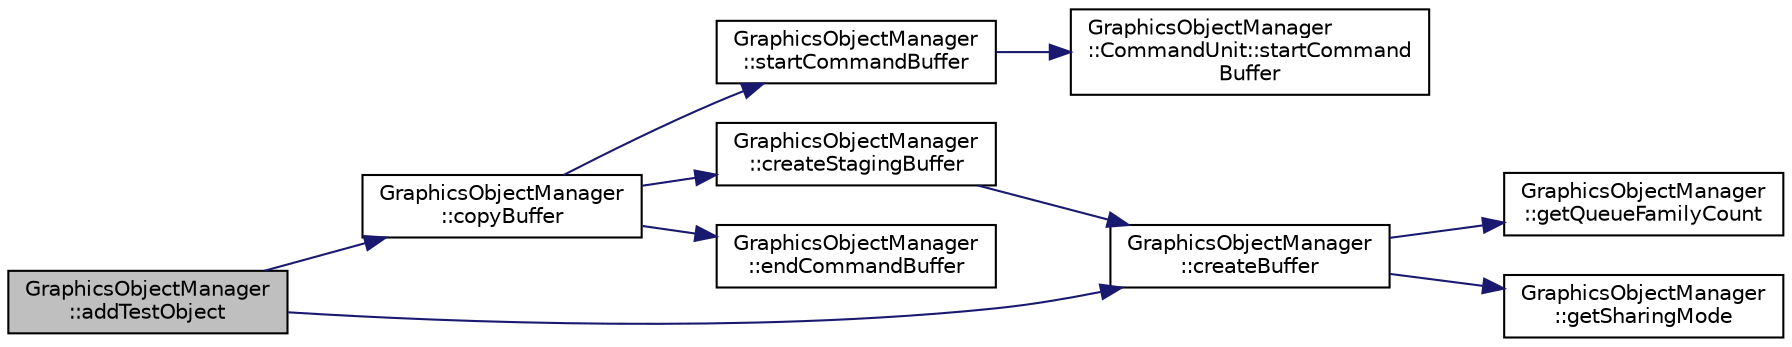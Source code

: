 digraph "GraphicsObjectManager::addTestObject"
{
 // LATEX_PDF_SIZE
  edge [fontname="Helvetica",fontsize="10",labelfontname="Helvetica",labelfontsize="10"];
  node [fontname="Helvetica",fontsize="10",shape=record];
  rankdir="LR";
  Node1 [label="GraphicsObjectManager\l::addTestObject",height=0.2,width=0.4,color="black", fillcolor="grey75", style="filled", fontcolor="black",tooltip="Adds a test object to the buffer manager."];
  Node1 -> Node2 [color="midnightblue",fontsize="10",style="solid",fontname="Helvetica"];
  Node2 [label="GraphicsObjectManager\l::copyBuffer",height=0.2,width=0.4,color="black", fillcolor="white", style="filled",URL="$classGraphicsObjectManager.html#a149cc91ffc0073433e4c3734eb80c8b9",tooltip="Copies the given data to the given buffer."];
  Node2 -> Node3 [color="midnightblue",fontsize="10",style="solid",fontname="Helvetica"];
  Node3 [label="GraphicsObjectManager\l::createStagingBuffer",height=0.2,width=0.4,color="black", fillcolor="white", style="filled",URL="$classGraphicsObjectManager.html#a0f54e4c067ab0dea4897191617d9a722",tooltip="Helper for creating a staging buffer."];
  Node3 -> Node4 [color="midnightblue",fontsize="10",style="solid",fontname="Helvetica"];
  Node4 [label="GraphicsObjectManager\l::createBuffer",height=0.2,width=0.4,color="black", fillcolor="white", style="filled",URL="$classGraphicsObjectManager.html#acaa2f62a870f1426abe523acb1d8ef6f",tooltip="Creates a buffer with the given parameters."];
  Node4 -> Node5 [color="midnightblue",fontsize="10",style="solid",fontname="Helvetica"];
  Node5 [label="GraphicsObjectManager\l::getQueueFamilyCount",height=0.2,width=0.4,color="black", fillcolor="white", style="filled",URL="$classGraphicsObjectManager.html#a48087fcc6c8ff32a160ff8105240538d",tooltip="Returns number of queue families."];
  Node4 -> Node6 [color="midnightblue",fontsize="10",style="solid",fontname="Helvetica"];
  Node6 [label="GraphicsObjectManager\l::getSharingMode",height=0.2,width=0.4,color="black", fillcolor="white", style="filled",URL="$classGraphicsObjectManager.html#a1f57aa379d9151b4dcb74622f011e008",tooltip="Returns the sharing mode of created resources."];
  Node2 -> Node7 [color="midnightblue",fontsize="10",style="solid",fontname="Helvetica"];
  Node7 [label="GraphicsObjectManager\l::endCommandBuffer",height=0.2,width=0.4,color="black", fillcolor="white", style="filled",URL="$classGraphicsObjectManager.html#a8db31ba380265e1794f57cc65962f58b",tooltip="Submits the given command buffer to be executed on the gpu."];
  Node2 -> Node8 [color="midnightblue",fontsize="10",style="solid",fontname="Helvetica"];
  Node8 [label="GraphicsObjectManager\l::startCommandBuffer",height=0.2,width=0.4,color="black", fillcolor="white", style="filled",URL="$classGraphicsObjectManager.html#a6245170a0f8269dc6bea1edcda0ac60c",tooltip="Allocates and begins a command buffer."];
  Node8 -> Node9 [color="midnightblue",fontsize="10",style="solid",fontname="Helvetica"];
  Node9 [label="GraphicsObjectManager\l::CommandUnit::startCommand\lBuffer",height=0.2,width=0.4,color="black", fillcolor="white", style="filled",URL="$structGraphicsObjectManager_1_1CommandUnit.html#a062348d8349e31388763a6a7e6ed5148",tooltip=" "];
  Node1 -> Node4 [color="midnightblue",fontsize="10",style="solid",fontname="Helvetica"];
}
